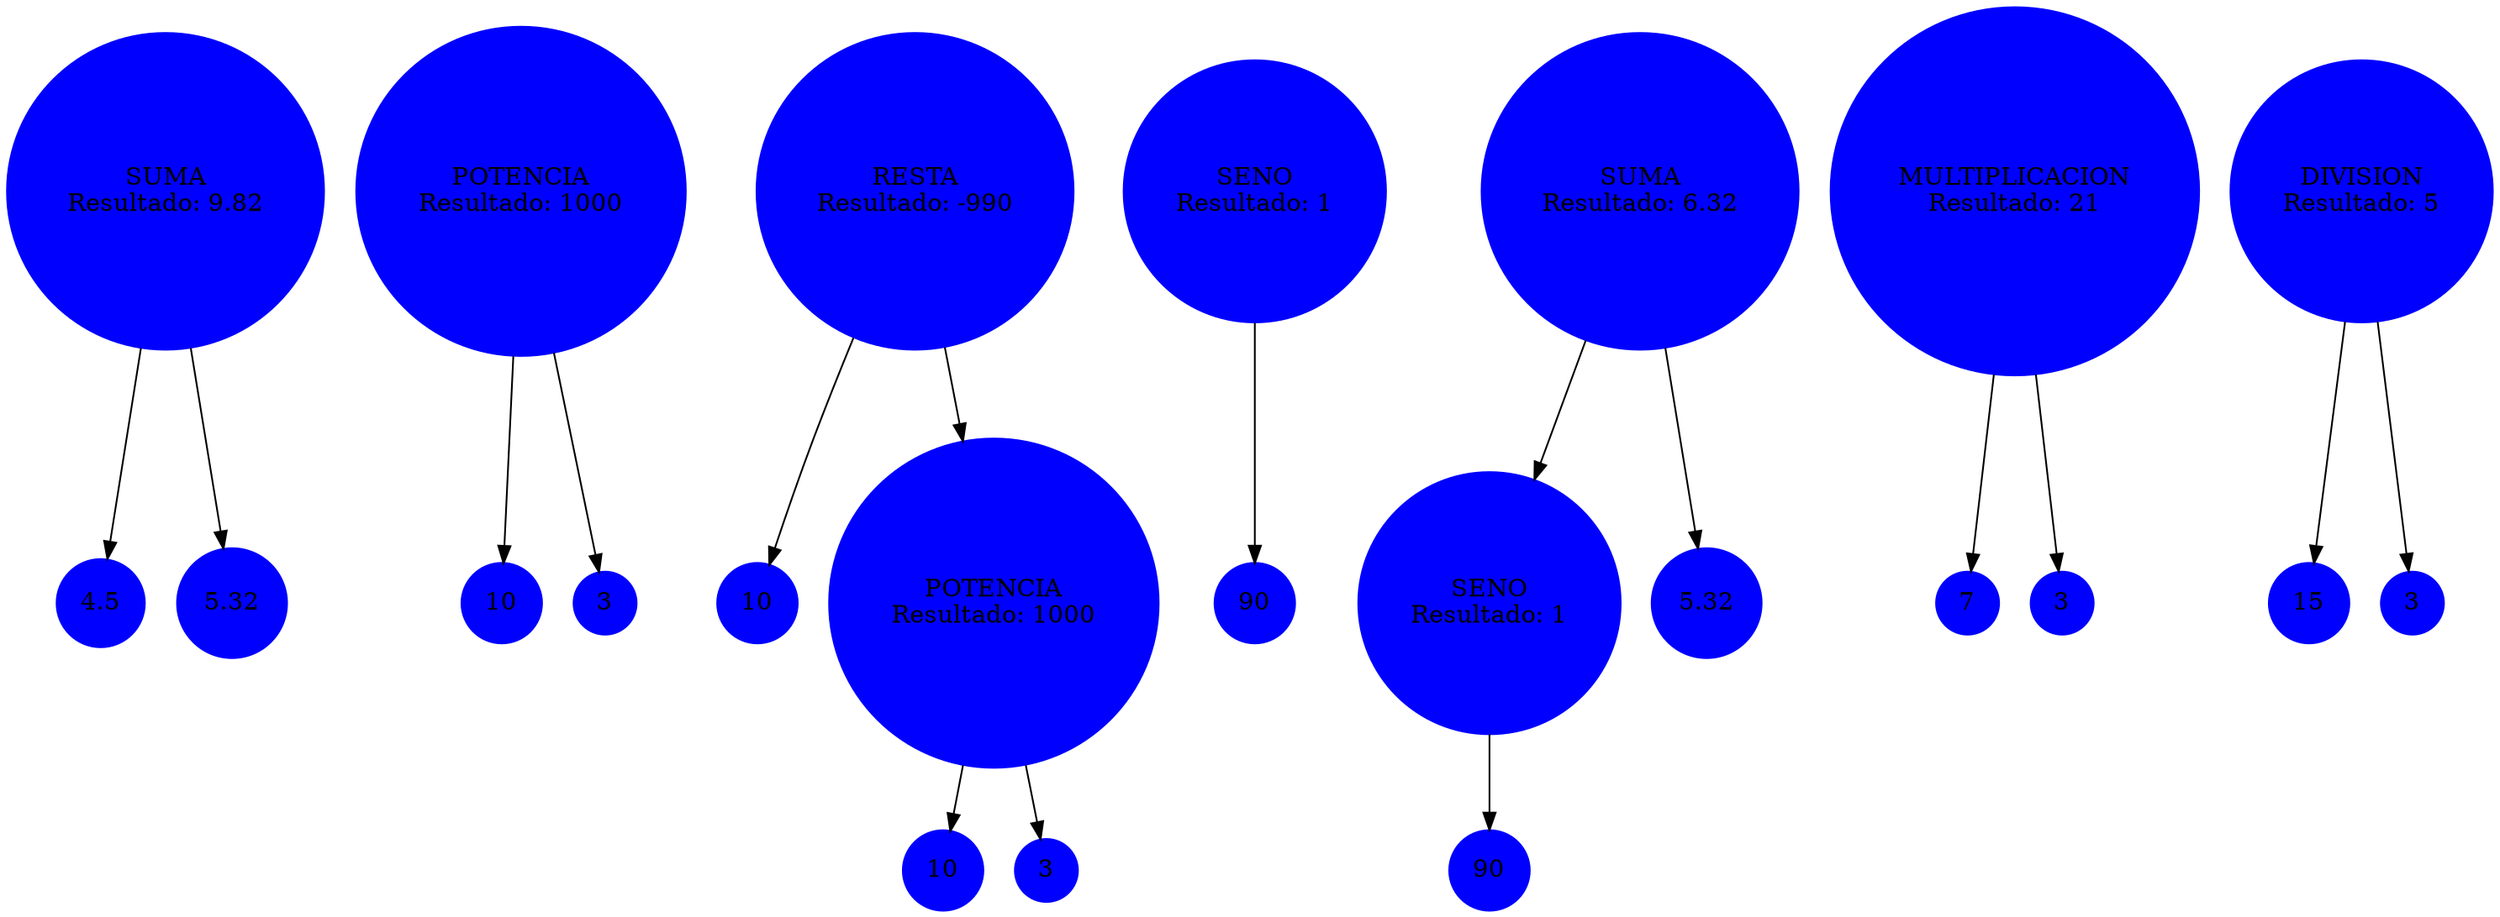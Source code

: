 digraph operaciones {
node [style=filled, shape=circle, color=blue, fontcolor=black];
node0 [label="SUMA\nResultado: 9.82"];
node1 [label="4.5"];
node0 -> node1;
node2 [label="5.32"];
node0 -> node2;
node3 [label="POTENCIA\nResultado: 1000"];
node4 [label="10"];
node3 -> node4;
node5 [label="3"];
node3 -> node5;
node6 [label="RESTA\nResultado: -990"];
node7 [label="10"];
node6 -> node7;
node8 [label="POTENCIA\nResultado: 1000"];
node6 -> node8;
node9 [label="10"];
node8 -> node9;
node10 [label="3"];
node8 -> node10;
node11 [label="SENO\nResultado: 1"];
node12 [label="90"];
node11 -> node12;
node13 [label="SUMA\nResultado: 6.32"];
node14 [label="SENO\nResultado: 1"];
node13 -> node14;
node15 [label="90"];
node14 -> node15;
node16 [label="5.32"];
node13 -> node16;
node17 [label="MULTIPLICACION\nResultado: 21"];
node18 [label="7"];
node17 -> node18;
node19 [label="3"];
node17 -> node19;
node20 [label="DIVISION\nResultado: 5"];
node21 [label="15"];
node20 -> node21;
node22 [label="3"];
node20 -> node22;
}
